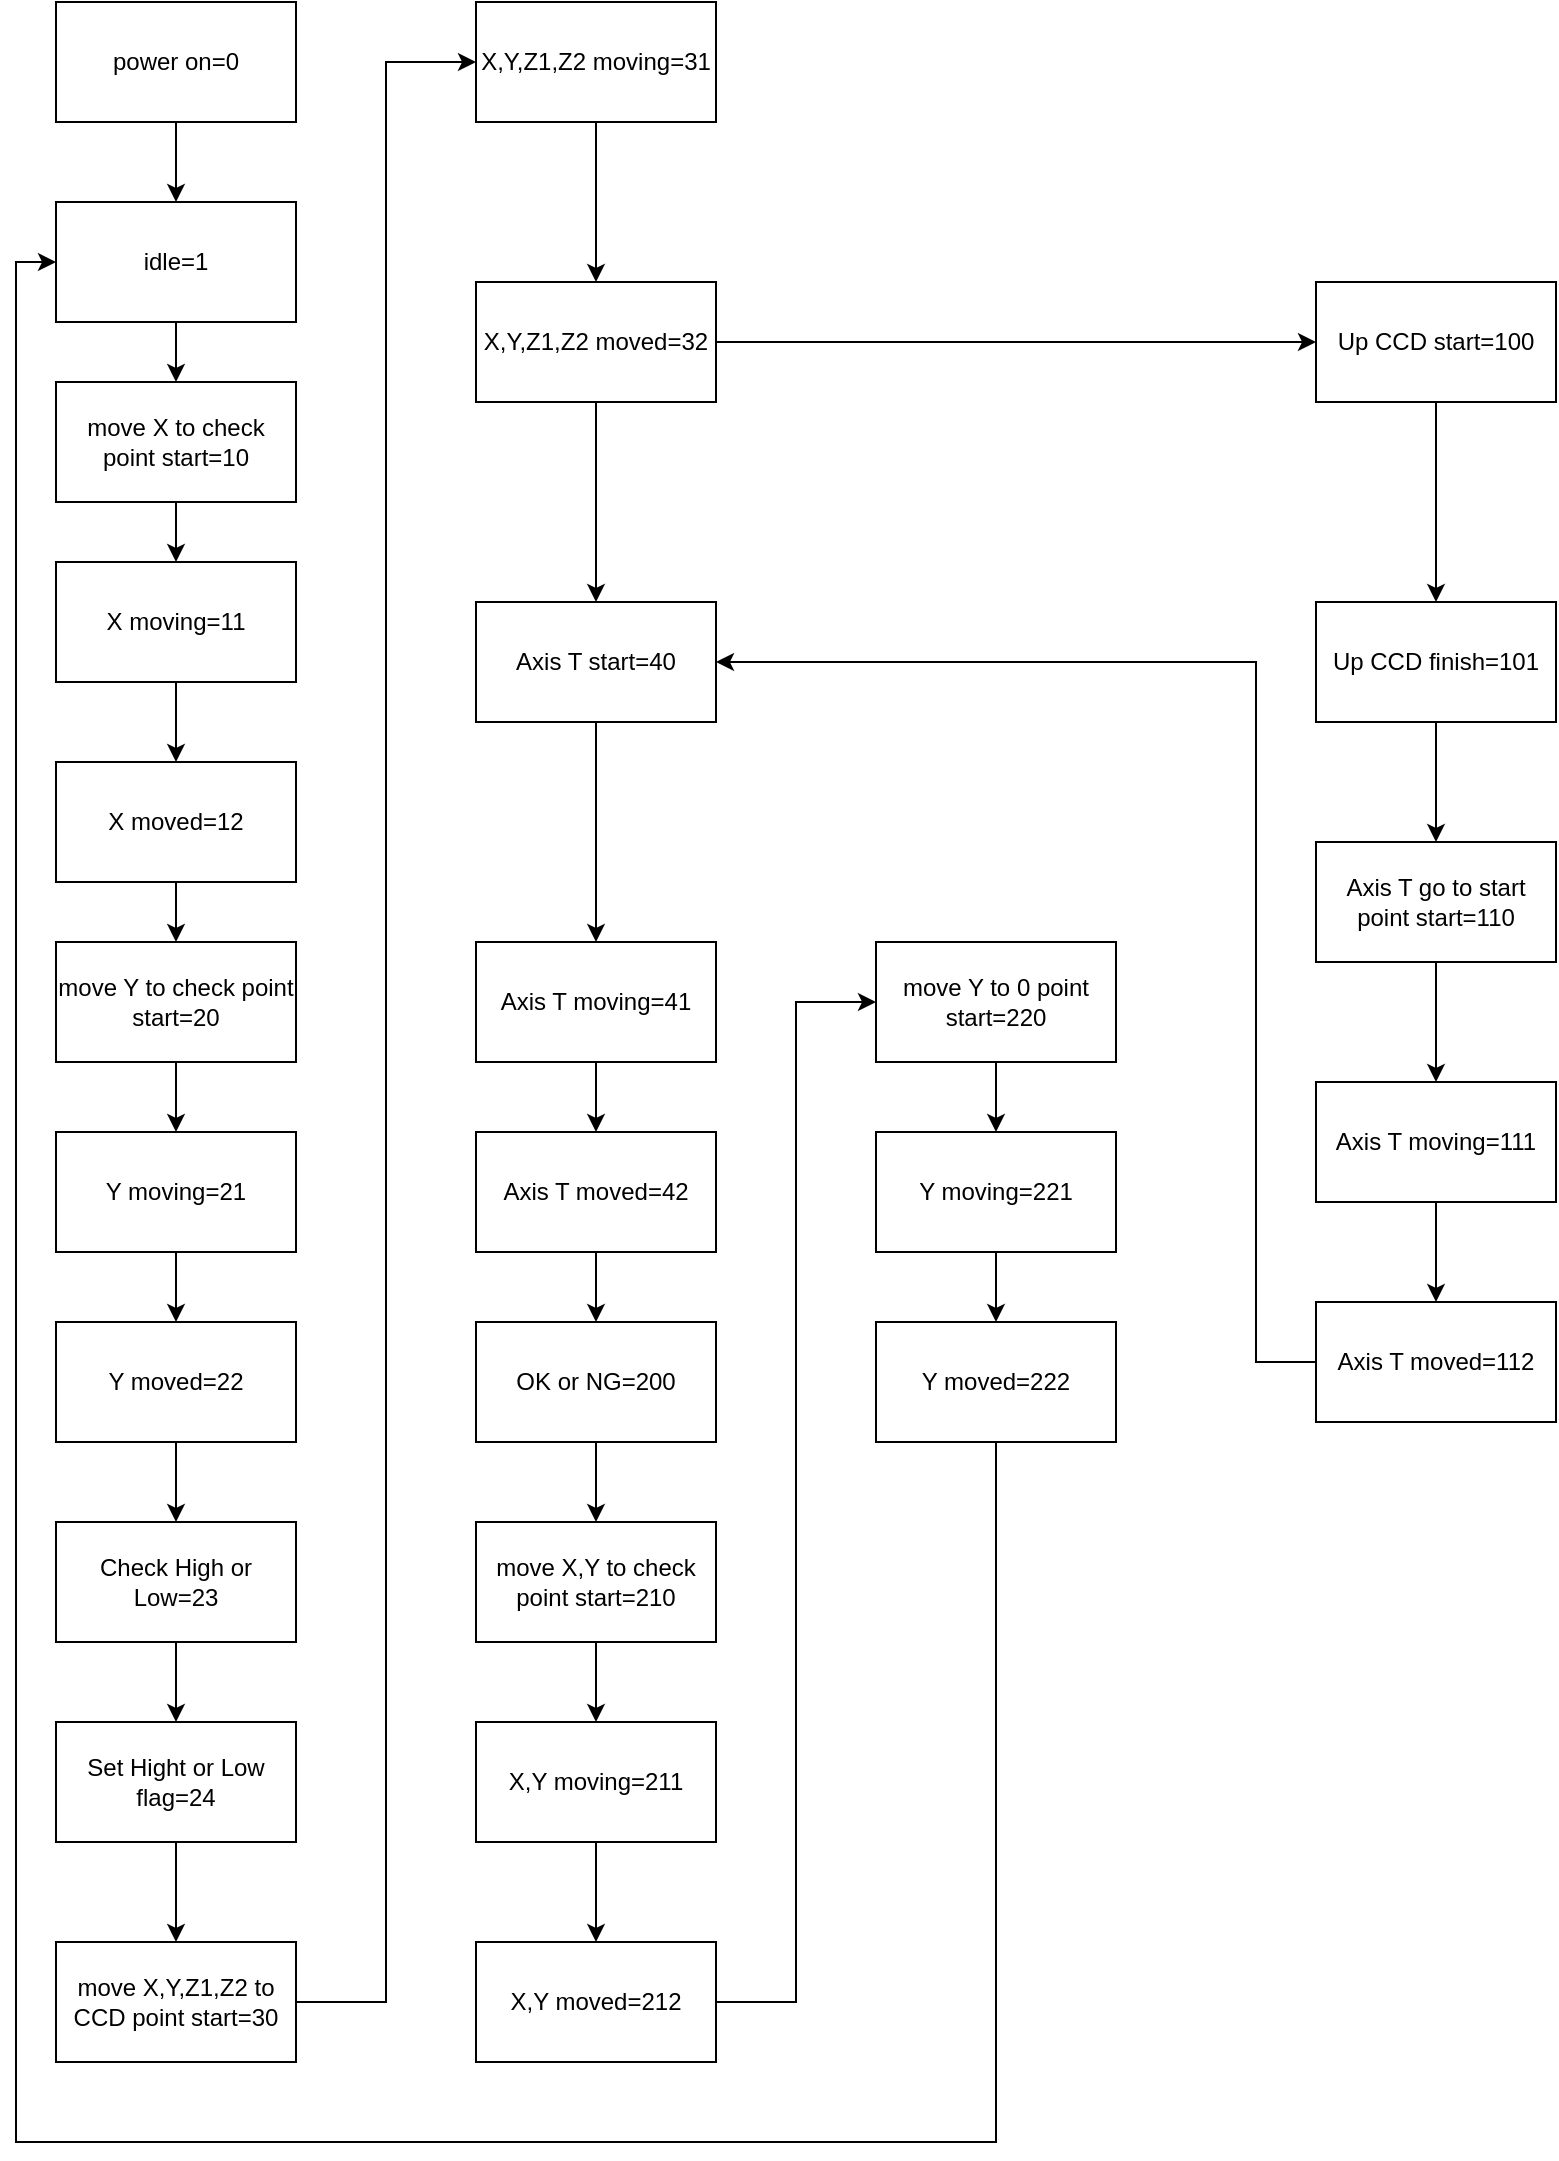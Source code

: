 <mxfile version="13.9.7" type="device"><diagram id="2hn1PG995OjjqZ-mARSx" name="Page-1"><mxGraphModel dx="2076" dy="1248" grid="1" gridSize="10" guides="1" tooltips="1" connect="1" arrows="1" fold="1" page="1" pageScale="1" pageWidth="827" pageHeight="1169" math="0" shadow="0"><root><mxCell id="0"/><mxCell id="1" parent="0"/><mxCell id="p4NQ4rRX_Sd0K627CyPt-3" value="" style="edgeStyle=orthogonalEdgeStyle;rounded=0;orthogonalLoop=1;jettySize=auto;html=1;" edge="1" parent="1" source="p4NQ4rRX_Sd0K627CyPt-1" target="p4NQ4rRX_Sd0K627CyPt-2"><mxGeometry relative="1" as="geometry"/></mxCell><mxCell id="p4NQ4rRX_Sd0K627CyPt-1" value="power on=0" style="rounded=0;whiteSpace=wrap;html=1;" vertex="1" parent="1"><mxGeometry x="40" y="20" width="120" height="60" as="geometry"/></mxCell><mxCell id="p4NQ4rRX_Sd0K627CyPt-5" value="" style="edgeStyle=orthogonalEdgeStyle;rounded=0;orthogonalLoop=1;jettySize=auto;html=1;" edge="1" parent="1" source="p4NQ4rRX_Sd0K627CyPt-2" target="p4NQ4rRX_Sd0K627CyPt-4"><mxGeometry relative="1" as="geometry"/></mxCell><mxCell id="p4NQ4rRX_Sd0K627CyPt-2" value="idle=1" style="rounded=0;whiteSpace=wrap;html=1;" vertex="1" parent="1"><mxGeometry x="40" y="120" width="120" height="60" as="geometry"/></mxCell><mxCell id="p4NQ4rRX_Sd0K627CyPt-7" value="" style="edgeStyle=orthogonalEdgeStyle;rounded=0;orthogonalLoop=1;jettySize=auto;html=1;" edge="1" parent="1" source="p4NQ4rRX_Sd0K627CyPt-4" target="p4NQ4rRX_Sd0K627CyPt-6"><mxGeometry relative="1" as="geometry"/></mxCell><mxCell id="p4NQ4rRX_Sd0K627CyPt-4" value="move X to check point start=10" style="rounded=0;whiteSpace=wrap;html=1;" vertex="1" parent="1"><mxGeometry x="40" y="210" width="120" height="60" as="geometry"/></mxCell><mxCell id="p4NQ4rRX_Sd0K627CyPt-9" value="" style="edgeStyle=orthogonalEdgeStyle;rounded=0;orthogonalLoop=1;jettySize=auto;html=1;" edge="1" parent="1" source="p4NQ4rRX_Sd0K627CyPt-6" target="p4NQ4rRX_Sd0K627CyPt-8"><mxGeometry relative="1" as="geometry"/></mxCell><mxCell id="p4NQ4rRX_Sd0K627CyPt-6" value="X moving=11" style="rounded=0;whiteSpace=wrap;html=1;" vertex="1" parent="1"><mxGeometry x="40" y="300" width="120" height="60" as="geometry"/></mxCell><mxCell id="p4NQ4rRX_Sd0K627CyPt-11" value="" style="edgeStyle=orthogonalEdgeStyle;rounded=0;orthogonalLoop=1;jettySize=auto;html=1;" edge="1" parent="1" source="p4NQ4rRX_Sd0K627CyPt-8" target="p4NQ4rRX_Sd0K627CyPt-10"><mxGeometry relative="1" as="geometry"/></mxCell><mxCell id="p4NQ4rRX_Sd0K627CyPt-8" value="X moved=12" style="rounded=0;whiteSpace=wrap;html=1;" vertex="1" parent="1"><mxGeometry x="40" y="400" width="120" height="60" as="geometry"/></mxCell><mxCell id="p4NQ4rRX_Sd0K627CyPt-13" value="" style="edgeStyle=orthogonalEdgeStyle;rounded=0;orthogonalLoop=1;jettySize=auto;html=1;" edge="1" parent="1" source="p4NQ4rRX_Sd0K627CyPt-10" target="p4NQ4rRX_Sd0K627CyPt-12"><mxGeometry relative="1" as="geometry"/></mxCell><mxCell id="p4NQ4rRX_Sd0K627CyPt-10" value="move Y to check point start=20" style="rounded=0;whiteSpace=wrap;html=1;" vertex="1" parent="1"><mxGeometry x="40" y="490" width="120" height="60" as="geometry"/></mxCell><mxCell id="p4NQ4rRX_Sd0K627CyPt-15" value="" style="edgeStyle=orthogonalEdgeStyle;rounded=0;orthogonalLoop=1;jettySize=auto;html=1;" edge="1" parent="1" source="p4NQ4rRX_Sd0K627CyPt-12" target="p4NQ4rRX_Sd0K627CyPt-14"><mxGeometry relative="1" as="geometry"/></mxCell><mxCell id="p4NQ4rRX_Sd0K627CyPt-12" value="Y moving=21" style="rounded=0;whiteSpace=wrap;html=1;" vertex="1" parent="1"><mxGeometry x="40" y="585" width="120" height="60" as="geometry"/></mxCell><mxCell id="p4NQ4rRX_Sd0K627CyPt-17" value="" style="edgeStyle=orthogonalEdgeStyle;rounded=0;orthogonalLoop=1;jettySize=auto;html=1;" edge="1" parent="1" source="p4NQ4rRX_Sd0K627CyPt-14" target="p4NQ4rRX_Sd0K627CyPt-16"><mxGeometry relative="1" as="geometry"/></mxCell><mxCell id="p4NQ4rRX_Sd0K627CyPt-14" value="Y moved=22" style="rounded=0;whiteSpace=wrap;html=1;" vertex="1" parent="1"><mxGeometry x="40" y="680" width="120" height="60" as="geometry"/></mxCell><mxCell id="p4NQ4rRX_Sd0K627CyPt-19" value="" style="edgeStyle=orthogonalEdgeStyle;rounded=0;orthogonalLoop=1;jettySize=auto;html=1;" edge="1" parent="1" source="p4NQ4rRX_Sd0K627CyPt-16" target="p4NQ4rRX_Sd0K627CyPt-18"><mxGeometry relative="1" as="geometry"/></mxCell><mxCell id="p4NQ4rRX_Sd0K627CyPt-16" value="Check High or Low=23" style="rounded=0;whiteSpace=wrap;html=1;" vertex="1" parent="1"><mxGeometry x="40" y="780" width="120" height="60" as="geometry"/></mxCell><mxCell id="p4NQ4rRX_Sd0K627CyPt-21" value="" style="edgeStyle=orthogonalEdgeStyle;rounded=0;orthogonalLoop=1;jettySize=auto;html=1;" edge="1" parent="1" source="p4NQ4rRX_Sd0K627CyPt-18" target="p4NQ4rRX_Sd0K627CyPt-20"><mxGeometry relative="1" as="geometry"/></mxCell><mxCell id="p4NQ4rRX_Sd0K627CyPt-18" value="Set Hight or Low flag=24" style="rounded=0;whiteSpace=wrap;html=1;" vertex="1" parent="1"><mxGeometry x="40" y="880" width="120" height="60" as="geometry"/></mxCell><mxCell id="p4NQ4rRX_Sd0K627CyPt-23" value="" style="edgeStyle=orthogonalEdgeStyle;rounded=0;orthogonalLoop=1;jettySize=auto;html=1;entryX=0;entryY=0.5;entryDx=0;entryDy=0;" edge="1" parent="1" source="p4NQ4rRX_Sd0K627CyPt-20" target="p4NQ4rRX_Sd0K627CyPt-22"><mxGeometry relative="1" as="geometry"><mxPoint x="210" y="50" as="targetPoint"/></mxGeometry></mxCell><mxCell id="p4NQ4rRX_Sd0K627CyPt-20" value="move X,Y,Z1,Z2 to CCD point start=30" style="rounded=0;whiteSpace=wrap;html=1;" vertex="1" parent="1"><mxGeometry x="40" y="990" width="120" height="60" as="geometry"/></mxCell><mxCell id="p4NQ4rRX_Sd0K627CyPt-25" value="" style="edgeStyle=orthogonalEdgeStyle;rounded=0;orthogonalLoop=1;jettySize=auto;html=1;" edge="1" parent="1" source="p4NQ4rRX_Sd0K627CyPt-22" target="p4NQ4rRX_Sd0K627CyPt-24"><mxGeometry relative="1" as="geometry"/></mxCell><mxCell id="p4NQ4rRX_Sd0K627CyPt-22" value="X,Y,Z1,Z2 moving=31" style="rounded=0;whiteSpace=wrap;html=1;" vertex="1" parent="1"><mxGeometry x="250" y="20" width="120" height="60" as="geometry"/></mxCell><mxCell id="p4NQ4rRX_Sd0K627CyPt-27" value="" style="edgeStyle=orthogonalEdgeStyle;rounded=0;orthogonalLoop=1;jettySize=auto;html=1;" edge="1" parent="1" source="p4NQ4rRX_Sd0K627CyPt-24" target="p4NQ4rRX_Sd0K627CyPt-26"><mxGeometry relative="1" as="geometry"/></mxCell><mxCell id="p4NQ4rRX_Sd0K627CyPt-29" value="" style="edgeStyle=orthogonalEdgeStyle;rounded=0;orthogonalLoop=1;jettySize=auto;html=1;" edge="1" parent="1" source="p4NQ4rRX_Sd0K627CyPt-24" target="p4NQ4rRX_Sd0K627CyPt-28"><mxGeometry relative="1" as="geometry"/></mxCell><mxCell id="p4NQ4rRX_Sd0K627CyPt-24" value="X,Y,Z1,Z2 moved=32" style="rounded=0;whiteSpace=wrap;html=1;" vertex="1" parent="1"><mxGeometry x="250" y="160" width="120" height="60" as="geometry"/></mxCell><mxCell id="p4NQ4rRX_Sd0K627CyPt-33" value="" style="edgeStyle=orthogonalEdgeStyle;rounded=0;orthogonalLoop=1;jettySize=auto;html=1;" edge="1" parent="1" source="p4NQ4rRX_Sd0K627CyPt-26" target="p4NQ4rRX_Sd0K627CyPt-32"><mxGeometry relative="1" as="geometry"/></mxCell><mxCell id="p4NQ4rRX_Sd0K627CyPt-26" value="Axis T start=40" style="rounded=0;whiteSpace=wrap;html=1;" vertex="1" parent="1"><mxGeometry x="250" y="320" width="120" height="60" as="geometry"/></mxCell><mxCell id="p4NQ4rRX_Sd0K627CyPt-31" value="" style="edgeStyle=orthogonalEdgeStyle;rounded=0;orthogonalLoop=1;jettySize=auto;html=1;" edge="1" parent="1" source="p4NQ4rRX_Sd0K627CyPt-28" target="p4NQ4rRX_Sd0K627CyPt-30"><mxGeometry relative="1" as="geometry"/></mxCell><mxCell id="p4NQ4rRX_Sd0K627CyPt-28" value="Up CCD start=100" style="rounded=0;whiteSpace=wrap;html=1;" vertex="1" parent="1"><mxGeometry x="670" y="160" width="120" height="60" as="geometry"/></mxCell><mxCell id="p4NQ4rRX_Sd0K627CyPt-42" value="" style="edgeStyle=orthogonalEdgeStyle;rounded=0;orthogonalLoop=1;jettySize=auto;html=1;" edge="1" parent="1" source="p4NQ4rRX_Sd0K627CyPt-30" target="p4NQ4rRX_Sd0K627CyPt-41"><mxGeometry relative="1" as="geometry"/></mxCell><mxCell id="p4NQ4rRX_Sd0K627CyPt-30" value="Up CCD finish=101" style="rounded=0;whiteSpace=wrap;html=1;" vertex="1" parent="1"><mxGeometry x="670" y="320" width="120" height="60" as="geometry"/></mxCell><mxCell id="p4NQ4rRX_Sd0K627CyPt-35" value="" style="edgeStyle=orthogonalEdgeStyle;rounded=0;orthogonalLoop=1;jettySize=auto;html=1;" edge="1" parent="1" source="p4NQ4rRX_Sd0K627CyPt-32" target="p4NQ4rRX_Sd0K627CyPt-34"><mxGeometry relative="1" as="geometry"/></mxCell><mxCell id="p4NQ4rRX_Sd0K627CyPt-32" value="Axis T moving=41" style="rounded=0;whiteSpace=wrap;html=1;" vertex="1" parent="1"><mxGeometry x="250" y="490" width="120" height="60" as="geometry"/></mxCell><mxCell id="p4NQ4rRX_Sd0K627CyPt-37" value="" style="edgeStyle=orthogonalEdgeStyle;rounded=0;orthogonalLoop=1;jettySize=auto;html=1;" edge="1" parent="1" source="p4NQ4rRX_Sd0K627CyPt-34" target="p4NQ4rRX_Sd0K627CyPt-36"><mxGeometry relative="1" as="geometry"/></mxCell><mxCell id="p4NQ4rRX_Sd0K627CyPt-34" value="Axis T moved=42" style="rounded=0;whiteSpace=wrap;html=1;" vertex="1" parent="1"><mxGeometry x="250" y="585" width="120" height="60" as="geometry"/></mxCell><mxCell id="p4NQ4rRX_Sd0K627CyPt-49" value="" style="edgeStyle=orthogonalEdgeStyle;rounded=0;orthogonalLoop=1;jettySize=auto;html=1;" edge="1" parent="1" source="p4NQ4rRX_Sd0K627CyPt-36" target="p4NQ4rRX_Sd0K627CyPt-48"><mxGeometry relative="1" as="geometry"/></mxCell><mxCell id="p4NQ4rRX_Sd0K627CyPt-36" value="OK or NG=200" style="rounded=0;whiteSpace=wrap;html=1;" vertex="1" parent="1"><mxGeometry x="250" y="680" width="120" height="60" as="geometry"/></mxCell><mxCell id="p4NQ4rRX_Sd0K627CyPt-44" value="" style="edgeStyle=orthogonalEdgeStyle;rounded=0;orthogonalLoop=1;jettySize=auto;html=1;" edge="1" parent="1" source="p4NQ4rRX_Sd0K627CyPt-41" target="p4NQ4rRX_Sd0K627CyPt-43"><mxGeometry relative="1" as="geometry"/></mxCell><mxCell id="p4NQ4rRX_Sd0K627CyPt-41" value="Axis T go to start point start=110" style="rounded=0;whiteSpace=wrap;html=1;" vertex="1" parent="1"><mxGeometry x="670" y="440" width="120" height="60" as="geometry"/></mxCell><mxCell id="p4NQ4rRX_Sd0K627CyPt-46" value="" style="edgeStyle=orthogonalEdgeStyle;rounded=0;orthogonalLoop=1;jettySize=auto;html=1;" edge="1" parent="1" source="p4NQ4rRX_Sd0K627CyPt-43" target="p4NQ4rRX_Sd0K627CyPt-45"><mxGeometry relative="1" as="geometry"/></mxCell><mxCell id="p4NQ4rRX_Sd0K627CyPt-43" value="Axis T moving=111" style="rounded=0;whiteSpace=wrap;html=1;" vertex="1" parent="1"><mxGeometry x="670" y="560" width="120" height="60" as="geometry"/></mxCell><mxCell id="p4NQ4rRX_Sd0K627CyPt-47" style="edgeStyle=orthogonalEdgeStyle;rounded=0;orthogonalLoop=1;jettySize=auto;html=1;exitX=0;exitY=0.5;exitDx=0;exitDy=0;entryX=1;entryY=0.5;entryDx=0;entryDy=0;" edge="1" parent="1" source="p4NQ4rRX_Sd0K627CyPt-45" target="p4NQ4rRX_Sd0K627CyPt-26"><mxGeometry relative="1" as="geometry"><Array as="points"><mxPoint x="640" y="700"/><mxPoint x="640" y="350"/></Array></mxGeometry></mxCell><mxCell id="p4NQ4rRX_Sd0K627CyPt-45" value="Axis T moved=112" style="rounded=0;whiteSpace=wrap;html=1;" vertex="1" parent="1"><mxGeometry x="670" y="670" width="120" height="60" as="geometry"/></mxCell><mxCell id="p4NQ4rRX_Sd0K627CyPt-51" value="" style="edgeStyle=orthogonalEdgeStyle;rounded=0;orthogonalLoop=1;jettySize=auto;html=1;" edge="1" parent="1" source="p4NQ4rRX_Sd0K627CyPt-48" target="p4NQ4rRX_Sd0K627CyPt-50"><mxGeometry relative="1" as="geometry"/></mxCell><mxCell id="p4NQ4rRX_Sd0K627CyPt-48" value="move X,Y to check point start=210" style="rounded=0;whiteSpace=wrap;html=1;" vertex="1" parent="1"><mxGeometry x="250" y="780" width="120" height="60" as="geometry"/></mxCell><mxCell id="p4NQ4rRX_Sd0K627CyPt-53" value="" style="edgeStyle=orthogonalEdgeStyle;rounded=0;orthogonalLoop=1;jettySize=auto;html=1;" edge="1" parent="1" source="p4NQ4rRX_Sd0K627CyPt-50" target="p4NQ4rRX_Sd0K627CyPt-52"><mxGeometry relative="1" as="geometry"/></mxCell><mxCell id="p4NQ4rRX_Sd0K627CyPt-50" value="X,Y moving=211" style="rounded=0;whiteSpace=wrap;html=1;" vertex="1" parent="1"><mxGeometry x="250" y="880" width="120" height="60" as="geometry"/></mxCell><mxCell id="p4NQ4rRX_Sd0K627CyPt-55" value="" style="edgeStyle=orthogonalEdgeStyle;rounded=0;orthogonalLoop=1;jettySize=auto;html=1;entryX=0;entryY=0.5;entryDx=0;entryDy=0;" edge="1" parent="1" source="p4NQ4rRX_Sd0K627CyPt-52" target="p4NQ4rRX_Sd0K627CyPt-54"><mxGeometry relative="1" as="geometry"/></mxCell><mxCell id="p4NQ4rRX_Sd0K627CyPt-52" value="X,Y moved=212" style="rounded=0;whiteSpace=wrap;html=1;" vertex="1" parent="1"><mxGeometry x="250" y="990" width="120" height="60" as="geometry"/></mxCell><mxCell id="p4NQ4rRX_Sd0K627CyPt-57" value="" style="edgeStyle=orthogonalEdgeStyle;rounded=0;orthogonalLoop=1;jettySize=auto;html=1;" edge="1" parent="1" source="p4NQ4rRX_Sd0K627CyPt-54" target="p4NQ4rRX_Sd0K627CyPt-56"><mxGeometry relative="1" as="geometry"/></mxCell><mxCell id="p4NQ4rRX_Sd0K627CyPt-54" value="move Y to 0 point start=220" style="rounded=0;whiteSpace=wrap;html=1;" vertex="1" parent="1"><mxGeometry x="450" y="490" width="120" height="60" as="geometry"/></mxCell><mxCell id="p4NQ4rRX_Sd0K627CyPt-59" value="" style="edgeStyle=orthogonalEdgeStyle;rounded=0;orthogonalLoop=1;jettySize=auto;html=1;" edge="1" parent="1" source="p4NQ4rRX_Sd0K627CyPt-56" target="p4NQ4rRX_Sd0K627CyPt-58"><mxGeometry relative="1" as="geometry"/></mxCell><mxCell id="p4NQ4rRX_Sd0K627CyPt-56" value="Y moving=221" style="rounded=0;whiteSpace=wrap;html=1;" vertex="1" parent="1"><mxGeometry x="450" y="585" width="120" height="60" as="geometry"/></mxCell><mxCell id="p4NQ4rRX_Sd0K627CyPt-60" style="edgeStyle=orthogonalEdgeStyle;rounded=0;orthogonalLoop=1;jettySize=auto;html=1;exitX=0.5;exitY=1;exitDx=0;exitDy=0;entryX=0;entryY=0.5;entryDx=0;entryDy=0;" edge="1" parent="1" source="p4NQ4rRX_Sd0K627CyPt-58" target="p4NQ4rRX_Sd0K627CyPt-2"><mxGeometry relative="1" as="geometry"><Array as="points"><mxPoint x="510" y="1090"/><mxPoint x="20" y="1090"/><mxPoint x="20" y="150"/></Array></mxGeometry></mxCell><mxCell id="p4NQ4rRX_Sd0K627CyPt-58" value="Y moved=222" style="rounded=0;whiteSpace=wrap;html=1;" vertex="1" parent="1"><mxGeometry x="450" y="680" width="120" height="60" as="geometry"/></mxCell></root></mxGraphModel></diagram></mxfile>